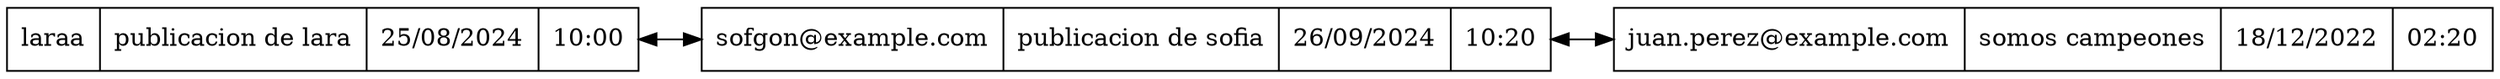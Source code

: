 digraph G {
rankdir=LR;
node [shape=record];
Nodo0 [label="{laraa | publicacion de lara | 25/08/2024 | 10:00}"];
Nodo0 -> Nodo1 [dir=both];
Nodo1 [label="{sofgon@example.com | publicacion de sofia | 26/09/2024 | 10:20}"];
Nodo1 -> Nodo2 [dir=both];
Nodo2 [label="{juan.perez@example.com | somos campeones | 18/12/2022 | 02:20}"];
}
